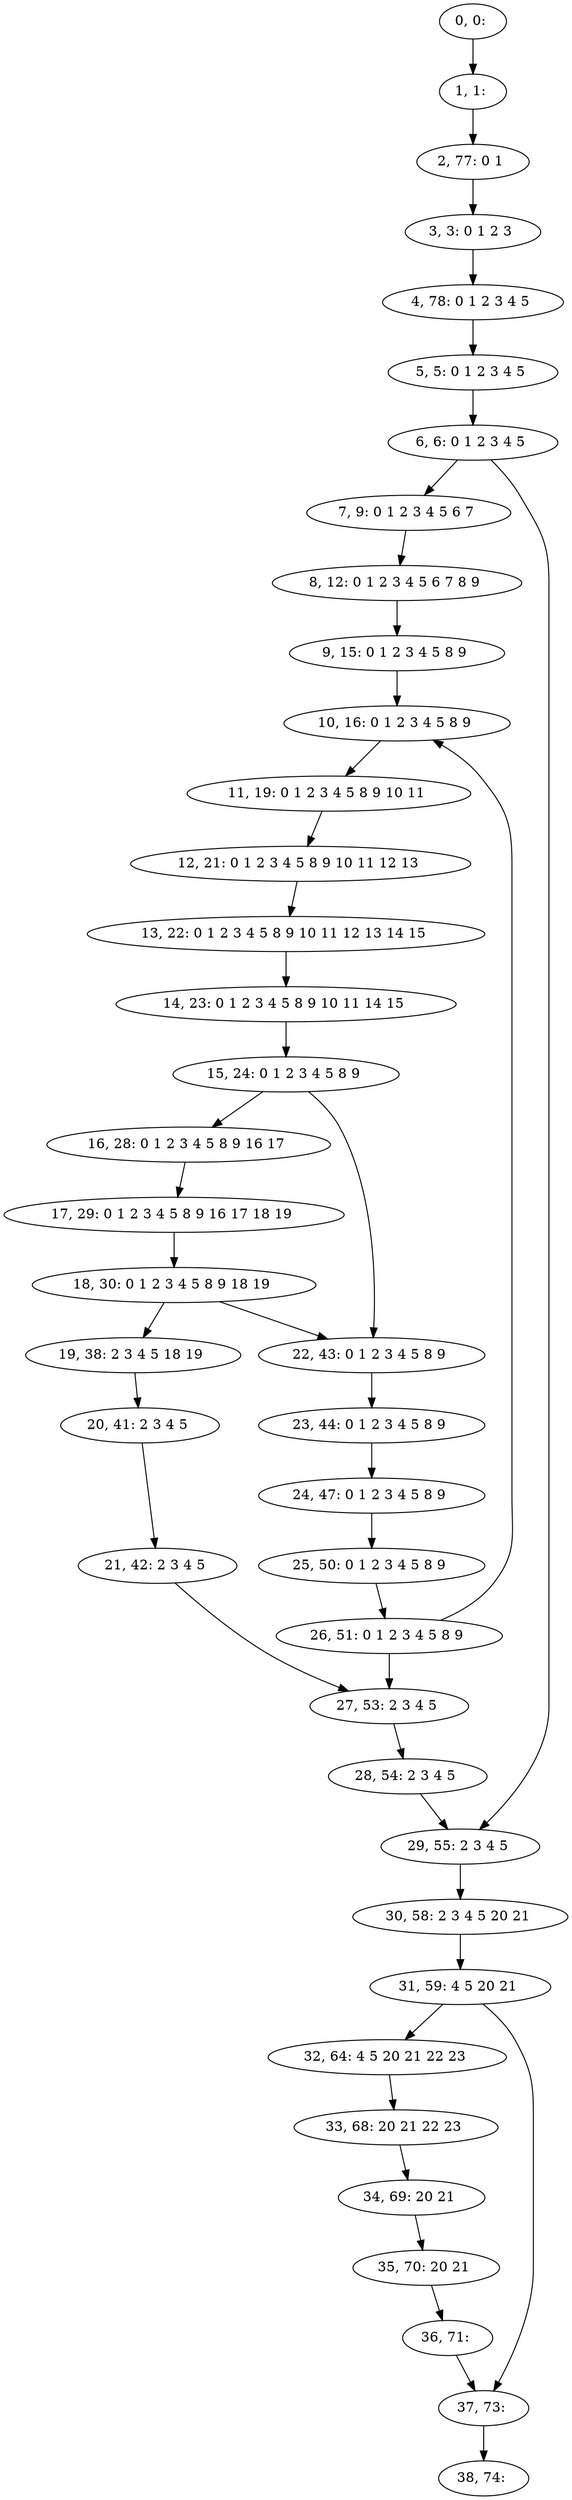 digraph G {
0[label="0, 0: "];
1[label="1, 1: "];
2[label="2, 77: 0 1 "];
3[label="3, 3: 0 1 2 3 "];
4[label="4, 78: 0 1 2 3 4 5 "];
5[label="5, 5: 0 1 2 3 4 5 "];
6[label="6, 6: 0 1 2 3 4 5 "];
7[label="7, 9: 0 1 2 3 4 5 6 7 "];
8[label="8, 12: 0 1 2 3 4 5 6 7 8 9 "];
9[label="9, 15: 0 1 2 3 4 5 8 9 "];
10[label="10, 16: 0 1 2 3 4 5 8 9 "];
11[label="11, 19: 0 1 2 3 4 5 8 9 10 11 "];
12[label="12, 21: 0 1 2 3 4 5 8 9 10 11 12 13 "];
13[label="13, 22: 0 1 2 3 4 5 8 9 10 11 12 13 14 15 "];
14[label="14, 23: 0 1 2 3 4 5 8 9 10 11 14 15 "];
15[label="15, 24: 0 1 2 3 4 5 8 9 "];
16[label="16, 28: 0 1 2 3 4 5 8 9 16 17 "];
17[label="17, 29: 0 1 2 3 4 5 8 9 16 17 18 19 "];
18[label="18, 30: 0 1 2 3 4 5 8 9 18 19 "];
19[label="19, 38: 2 3 4 5 18 19 "];
20[label="20, 41: 2 3 4 5 "];
21[label="21, 42: 2 3 4 5 "];
22[label="22, 43: 0 1 2 3 4 5 8 9 "];
23[label="23, 44: 0 1 2 3 4 5 8 9 "];
24[label="24, 47: 0 1 2 3 4 5 8 9 "];
25[label="25, 50: 0 1 2 3 4 5 8 9 "];
26[label="26, 51: 0 1 2 3 4 5 8 9 "];
27[label="27, 53: 2 3 4 5 "];
28[label="28, 54: 2 3 4 5 "];
29[label="29, 55: 2 3 4 5 "];
30[label="30, 58: 2 3 4 5 20 21 "];
31[label="31, 59: 4 5 20 21 "];
32[label="32, 64: 4 5 20 21 22 23 "];
33[label="33, 68: 20 21 22 23 "];
34[label="34, 69: 20 21 "];
35[label="35, 70: 20 21 "];
36[label="36, 71: "];
37[label="37, 73: "];
38[label="38, 74: "];
0->1 ;
1->2 ;
2->3 ;
3->4 ;
4->5 ;
5->6 ;
6->7 ;
6->29 ;
7->8 ;
8->9 ;
9->10 ;
10->11 ;
11->12 ;
12->13 ;
13->14 ;
14->15 ;
15->16 ;
15->22 ;
16->17 ;
17->18 ;
18->19 ;
18->22 ;
19->20 ;
20->21 ;
21->27 ;
22->23 ;
23->24 ;
24->25 ;
25->26 ;
26->27 ;
26->10 ;
27->28 ;
28->29 ;
29->30 ;
30->31 ;
31->32 ;
31->37 ;
32->33 ;
33->34 ;
34->35 ;
35->36 ;
36->37 ;
37->38 ;
}
